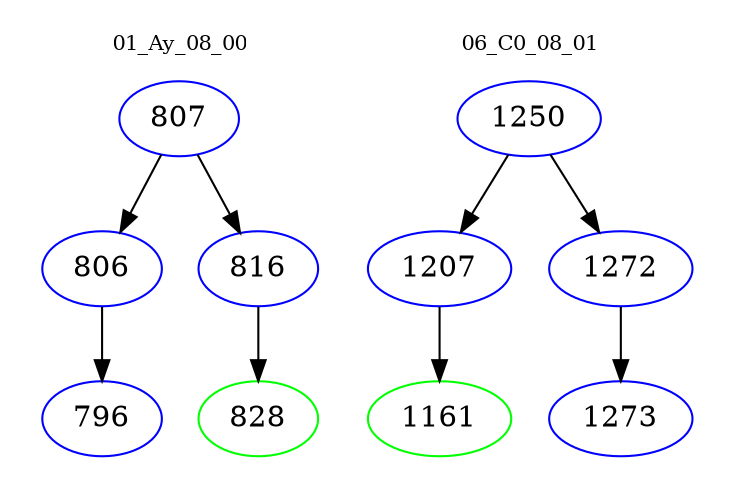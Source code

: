 digraph{
subgraph cluster_0 {
color = white
label = "01_Ay_08_00";
fontsize=10;
T0_807 [label="807", color="blue"]
T0_807 -> T0_806 [color="black"]
T0_806 [label="806", color="blue"]
T0_806 -> T0_796 [color="black"]
T0_796 [label="796", color="blue"]
T0_807 -> T0_816 [color="black"]
T0_816 [label="816", color="blue"]
T0_816 -> T0_828 [color="black"]
T0_828 [label="828", color="green"]
}
subgraph cluster_1 {
color = white
label = "06_C0_08_01";
fontsize=10;
T1_1250 [label="1250", color="blue"]
T1_1250 -> T1_1207 [color="black"]
T1_1207 [label="1207", color="blue"]
T1_1207 -> T1_1161 [color="black"]
T1_1161 [label="1161", color="green"]
T1_1250 -> T1_1272 [color="black"]
T1_1272 [label="1272", color="blue"]
T1_1272 -> T1_1273 [color="black"]
T1_1273 [label="1273", color="blue"]
}
}
